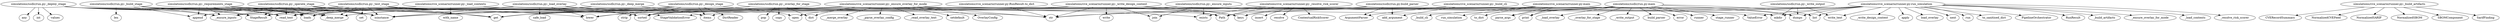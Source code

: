 digraph callgraph {
  "simulations/cve_scenario/runner.py:_resolve_risk_scorer" -> "ContextualRiskScorer";
  "simulations/cve_scenario/runner.py:_resolve_risk_scorer" -> "Path";
  "simulations/cve_scenario/runner.py:_resolve_risk_scorer" -> "exists";
  "simulations/cve_scenario/runner.py:_resolve_risk_scorer" -> "insert";
  "simulations/cve_scenario/runner.py:_resolve_risk_scorer" -> "resolve";
  "simulations/cve_scenario/runner.py:_resolve_risk_scorer" -> "str";
  "simulations/cve_scenario/runner.py:_load_contexts" -> "Path";
  "simulations/cve_scenario/runner.py:_load_contexts" -> "loads";
  "simulations/cve_scenario/runner.py:_load_contexts" -> "read_text";
  "simulations/cve_scenario/runner.py:_load_contexts" -> "with_name";
  "simulations/cve_scenario/runner.py:_build_artifacts" -> "CVERecordSummary";
  "simulations/cve_scenario/runner.py:_build_artifacts" -> "NormalizedCVEFeed";
  "simulations/cve_scenario/runner.py:_build_artifacts" -> "NormalizedSARIF";
  "simulations/cve_scenario/runner.py:_build_artifacts" -> "NormalizedSBOM";
  "simulations/cve_scenario/runner.py:_build_artifacts" -> "SBOMComponent";
  "simulations/cve_scenario/runner.py:_build_artifacts" -> "SarifFinding";
  "simulations/cve_scenario/runner.py:_ensure_overlay_for_mode" -> "OverlayConfig";
  "simulations/cve_scenario/runner.py:_ensure_overlay_for_mode" -> "Path";
  "simulations/cve_scenario/runner.py:_ensure_overlay_for_mode" -> "ValueError";
  "simulations/cve_scenario/runner.py:_ensure_overlay_for_mode" -> "_merge_overlay";
  "simulations/cve_scenario/runner.py:_ensure_overlay_for_mode" -> "_parse_overlay_config";
  "simulations/cve_scenario/runner.py:_ensure_overlay_for_mode" -> "_read_overlay_text";
  "simulations/cve_scenario/runner.py:_ensure_overlay_for_mode" -> "dict";
  "simulations/cve_scenario/runner.py:_ensure_overlay_for_mode" -> "get";
  "simulations/cve_scenario/runner.py:_ensure_overlay_for_mode" -> "isinstance";
  "simulations/cve_scenario/runner.py:_ensure_overlay_for_mode" -> "keys";
  "simulations/cve_scenario/runner.py:_ensure_overlay_for_mode" -> "lower";
  "simulations/cve_scenario/runner.py:_ensure_overlay_for_mode" -> "setdefault";
  "simulations/cve_scenario/runner.py:_ensure_overlay_for_mode" -> "sorted";
  "simulations/cve_scenario/runner.py:_ensure_overlay_for_mode" -> "str";
  "simulations/cve_scenario/runner.py:_write_design_context" -> "get";
  "simulations/cve_scenario/runner.py:_write_design_context" -> "join";
  "simulations/cve_scenario/runner.py:_write_design_context" -> "keys";
  "simulations/cve_scenario/runner.py:_write_design_context" -> "mkdir";
  "simulations/cve_scenario/runner.py:_write_design_context" -> "open";
  "simulations/cve_scenario/runner.py:_write_design_context" -> "sorted";
  "simulations/cve_scenario/runner.py:_write_design_context" -> "str";
  "simulations/cve_scenario/runner.py:_write_design_context" -> "write";
  "simulations/cve_scenario/runner.py:run_simulation" -> "Path";
  "simulations/cve_scenario/runner.py:run_simulation" -> "PipelineOrchestrator";
  "simulations/cve_scenario/runner.py:run_simulation" -> "RunResult";
  "simulations/cve_scenario/runner.py:run_simulation" -> "ValueError";
  "simulations/cve_scenario/runner.py:run_simulation" -> "_build_artifacts";
  "simulations/cve_scenario/runner.py:run_simulation" -> "_ensure_overlay_for_mode";
  "simulations/cve_scenario/runner.py:run_simulation" -> "_load_contexts";
  "simulations/cve_scenario/runner.py:run_simulation" -> "_resolve_risk_scorer";
  "simulations/cve_scenario/runner.py:run_simulation" -> "_write_design_context";
  "simulations/cve_scenario/runner.py:run_simulation" -> "apply";
  "simulations/cve_scenario/runner.py:run_simulation" -> "dumps";
  "simulations/cve_scenario/runner.py:run_simulation" -> "get";
  "simulations/cve_scenario/runner.py:run_simulation" -> "keys";
  "simulations/cve_scenario/runner.py:run_simulation" -> "list";
  "simulations/cve_scenario/runner.py:run_simulation" -> "load_overlay";
  "simulations/cve_scenario/runner.py:run_simulation" -> "mkdir";
  "simulations/cve_scenario/runner.py:run_simulation" -> "next";
  "simulations/cve_scenario/runner.py:run_simulation" -> "run";
  "simulations/cve_scenario/runner.py:run_simulation" -> "sorted";
  "simulations/cve_scenario/runner.py:run_simulation" -> "str";
  "simulations/cve_scenario/runner.py:run_simulation" -> "to_sanitised_dict";
  "simulations/cve_scenario/runner.py:run_simulation" -> "write_text";
  "simulations/cve_scenario/runner.py:_build_cli" -> "ArgumentParser";
  "simulations/cve_scenario/runner.py:_build_cli" -> "add_argument";
  "simulations/cve_scenario/runner.py:main" -> "_build_cli";
  "simulations/cve_scenario/runner.py:main" -> "dumps";
  "simulations/cve_scenario/runner.py:main" -> "parse_args";
  "simulations/cve_scenario/runner.py:main" -> "print";
  "simulations/cve_scenario/runner.py:main" -> "run_simulation";
  "simulations/cve_scenario/runner.py:main" -> "to_dict";
  "simulations/cve_scenario/runner.py:RunResult.to_dict" -> "str";
  "simulations/ssdlc/run.py:_ensure_inputs" -> "StageValidationError";
  "simulations/ssdlc/run.py:_ensure_inputs" -> "exists";
  "simulations/ssdlc/run.py:_ensure_inputs" -> "join";
  "simulations/ssdlc/run.py:_load_overlay" -> "StageValidationError";
  "simulations/ssdlc/run.py:_load_overlay" -> "exists";
  "simulations/ssdlc/run.py:_load_overlay" -> "isinstance";
  "simulations/ssdlc/run.py:_load_overlay" -> "loads";
  "simulations/ssdlc/run.py:_load_overlay" -> "lower";
  "simulations/ssdlc/run.py:_load_overlay" -> "read_text";
  "simulations/ssdlc/run.py:_load_overlay" -> "safe_load";
  "simulations/ssdlc/run.py:_overlay_for_stage" -> "_deep_merge";
  "simulations/ssdlc/run.py:_overlay_for_stage" -> "copy";
  "simulations/ssdlc/run.py:_overlay_for_stage" -> "dict";
  "simulations/ssdlc/run.py:_overlay_for_stage" -> "get";
  "simulations/ssdlc/run.py:_overlay_for_stage" -> "isinstance";
  "simulations/ssdlc/run.py:_overlay_for_stage" -> "pop";
  "simulations/ssdlc/run.py:_deep_merge" -> "_deep_merge";
  "simulations/ssdlc/run.py:_deep_merge" -> "isinstance";
  "simulations/ssdlc/run.py:_deep_merge" -> "items";
  "simulations/ssdlc/run.py:_design_stage" -> "DictReader";
  "simulations/ssdlc/run.py:_design_stage" -> "StageResult";
  "simulations/ssdlc/run.py:_design_stage" -> "_deep_merge";
  "simulations/ssdlc/run.py:_design_stage" -> "_ensure_inputs";
  "simulations/ssdlc/run.py:_design_stage" -> "get";
  "simulations/ssdlc/run.py:_design_stage" -> "items";
  "simulations/ssdlc/run.py:_design_stage" -> "lower";
  "simulations/ssdlc/run.py:_design_stage" -> "open";
  "simulations/ssdlc/run.py:_design_stage" -> "sorted";
  "simulations/ssdlc/run.py:_design_stage" -> "strip";
  "simulations/ssdlc/run.py:_requirements_stage" -> "StageResult";
  "simulations/ssdlc/run.py:_requirements_stage" -> "_deep_merge";
  "simulations/ssdlc/run.py:_requirements_stage" -> "_ensure_inputs";
  "simulations/ssdlc/run.py:_requirements_stage" -> "append";
  "simulations/ssdlc/run.py:_requirements_stage" -> "get";
  "simulations/ssdlc/run.py:_requirements_stage" -> "isinstance";
  "simulations/ssdlc/run.py:_requirements_stage" -> "loads";
  "simulations/ssdlc/run.py:_requirements_stage" -> "read_text";
  "simulations/ssdlc/run.py:_requirements_stage" -> "sorted";
  "simulations/ssdlc/run.py:_build_stage" -> "StageResult";
  "simulations/ssdlc/run.py:_build_stage" -> "_deep_merge";
  "simulations/ssdlc/run.py:_build_stage" -> "_ensure_inputs";
  "simulations/ssdlc/run.py:_build_stage" -> "append";
  "simulations/ssdlc/run.py:_build_stage" -> "get";
  "simulations/ssdlc/run.py:_build_stage" -> "isinstance";
  "simulations/ssdlc/run.py:_build_stage" -> "len";
  "simulations/ssdlc/run.py:_build_stage" -> "loads";
  "simulations/ssdlc/run.py:_build_stage" -> "read_text";
  "simulations/ssdlc/run.py:_build_stage" -> "sorted";
  "simulations/ssdlc/run.py:_test_stage" -> "StageResult";
  "simulations/ssdlc/run.py:_test_stage" -> "_deep_merge";
  "simulations/ssdlc/run.py:_test_stage" -> "_ensure_inputs";
  "simulations/ssdlc/run.py:_test_stage" -> "append";
  "simulations/ssdlc/run.py:_test_stage" -> "get";
  "simulations/ssdlc/run.py:_test_stage" -> "isinstance";
  "simulations/ssdlc/run.py:_test_stage" -> "loads";
  "simulations/ssdlc/run.py:_test_stage" -> "lower";
  "simulations/ssdlc/run.py:_test_stage" -> "read_text";
  "simulations/ssdlc/run.py:_test_stage" -> "set";
  "simulations/ssdlc/run.py:_test_stage" -> "sorted";
  "simulations/ssdlc/run.py:_test_stage" -> "str";
  "simulations/ssdlc/run.py:_deploy_stage" -> "StageResult";
  "simulations/ssdlc/run.py:_deploy_stage" -> "_deep_merge";
  "simulations/ssdlc/run.py:_deploy_stage" -> "_ensure_inputs";
  "simulations/ssdlc/run.py:_deploy_stage" -> "any";
  "simulations/ssdlc/run.py:_deploy_stage" -> "get";
  "simulations/ssdlc/run.py:_deploy_stage" -> "int";
  "simulations/ssdlc/run.py:_deploy_stage" -> "isinstance";
  "simulations/ssdlc/run.py:_deploy_stage" -> "loads";
  "simulations/ssdlc/run.py:_deploy_stage" -> "read_text";
  "simulations/ssdlc/run.py:_deploy_stage" -> "sorted";
  "simulations/ssdlc/run.py:_deploy_stage" -> "values";
  "simulations/ssdlc/run.py:_operate_stage" -> "StageResult";
  "simulations/ssdlc/run.py:_operate_stage" -> "_deep_merge";
  "simulations/ssdlc/run.py:_operate_stage" -> "_ensure_inputs";
  "simulations/ssdlc/run.py:_operate_stage" -> "get";
  "simulations/ssdlc/run.py:_operate_stage" -> "isinstance";
  "simulations/ssdlc/run.py:_operate_stage" -> "loads";
  "simulations/ssdlc/run.py:_operate_stage" -> "read_text";
  "simulations/ssdlc/run.py:_operate_stage" -> "str";
  "simulations/ssdlc/run.py:_write_output" -> "dumps";
  "simulations/ssdlc/run.py:_write_output" -> "mkdir";
  "simulations/ssdlc/run.py:_write_output" -> "write_text";
  "simulations/ssdlc/run.py:build_parser" -> "ArgumentParser";
  "simulations/ssdlc/run.py:build_parser" -> "add_argument";
  "simulations/ssdlc/run.py:build_parser" -> "keys";
  "simulations/ssdlc/run.py:build_parser" -> "sorted";
  "simulations/ssdlc/run.py:main" -> "_load_overlay";
  "simulations/ssdlc/run.py:main" -> "_overlay_for_stage";
  "simulations/ssdlc/run.py:main" -> "_write_output";
  "simulations/ssdlc/run.py:main" -> "build_parser";
  "simulations/ssdlc/run.py:main" -> "dumps";
  "simulations/ssdlc/run.py:main" -> "error";
  "simulations/ssdlc/run.py:main" -> "items";
  "simulations/ssdlc/run.py:main" -> "list";
  "simulations/ssdlc/run.py:main" -> "parse_args";
  "simulations/ssdlc/run.py:main" -> "print";
  "simulations/ssdlc/run.py:main" -> "runner";
  "simulations/ssdlc/run.py:main" -> "stage_runner";
  "simulations/ssdlc/run.py:main" -> "str";
}
